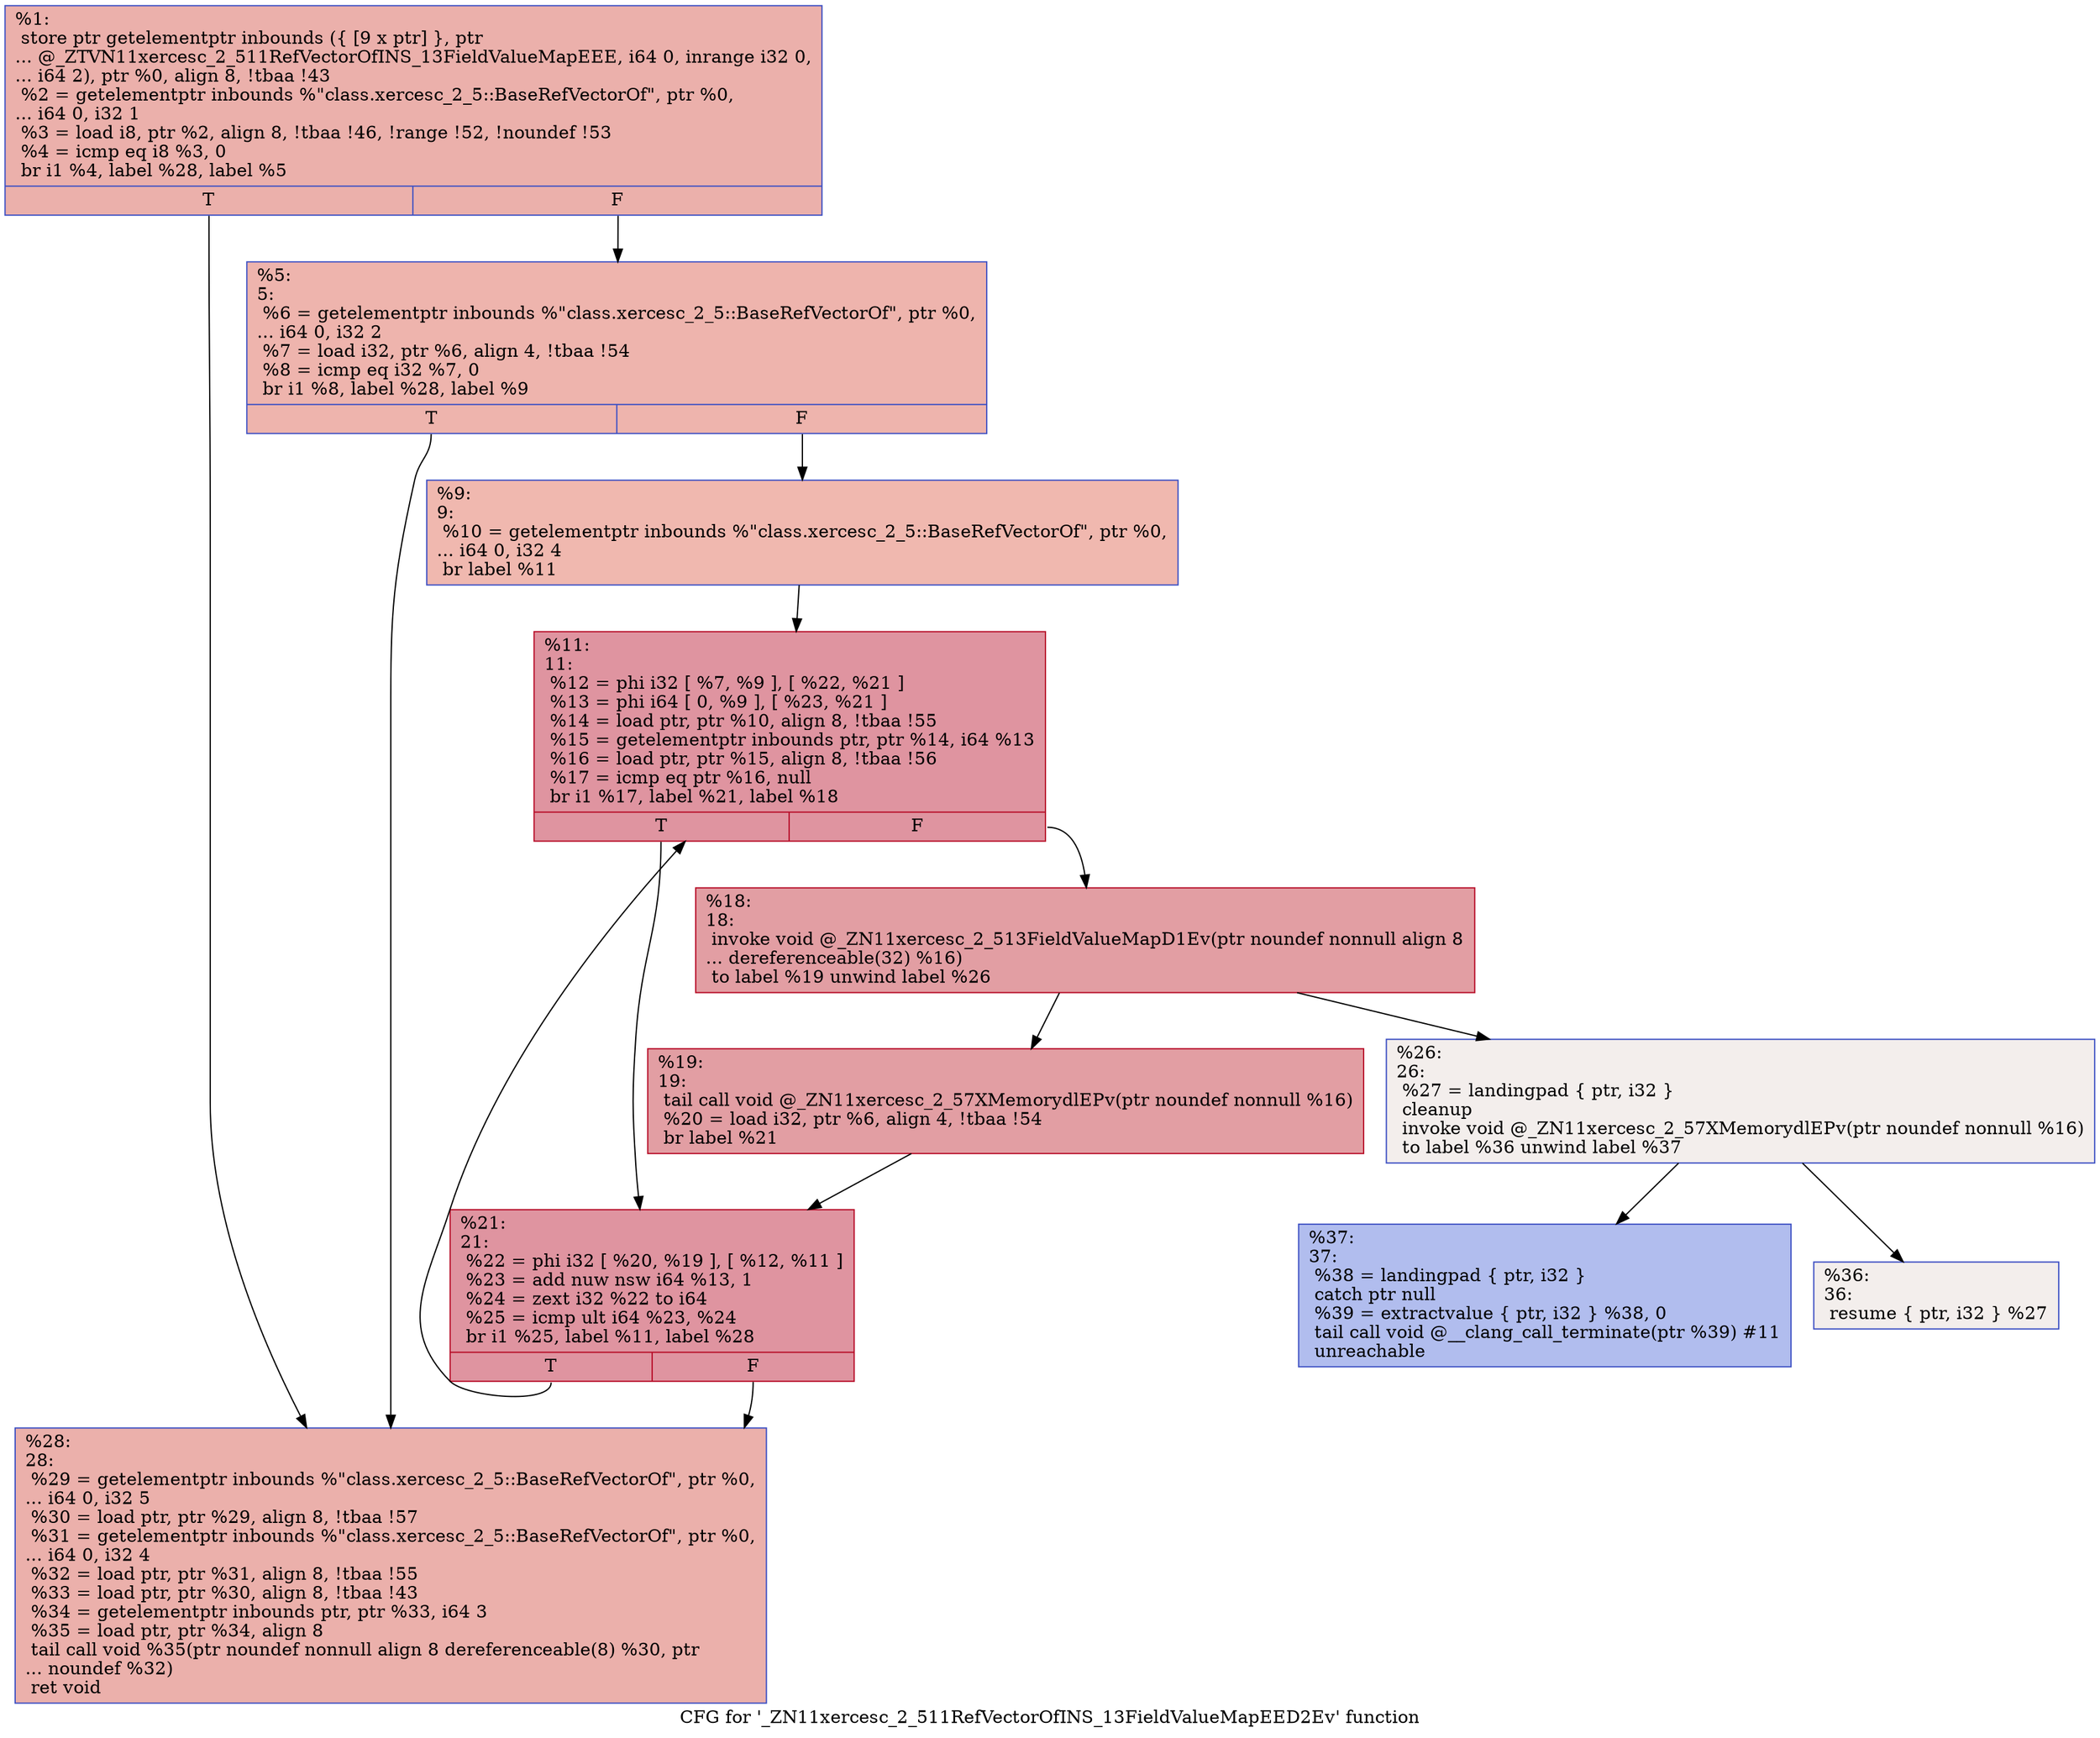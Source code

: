 digraph "CFG for '_ZN11xercesc_2_511RefVectorOfINS_13FieldValueMapEED2Ev' function" {
	label="CFG for '_ZN11xercesc_2_511RefVectorOfINS_13FieldValueMapEED2Ev' function";

	Node0x560876e27900 [shape=record,color="#3d50c3ff", style=filled, fillcolor="#d24b4070",label="{%1:\l  store ptr getelementptr inbounds (\{ [9 x ptr] \}, ptr\l... @_ZTVN11xercesc_2_511RefVectorOfINS_13FieldValueMapEEE, i64 0, inrange i32 0,\l... i64 2), ptr %0, align 8, !tbaa !43\l  %2 = getelementptr inbounds %\"class.xercesc_2_5::BaseRefVectorOf\", ptr %0,\l... i64 0, i32 1\l  %3 = load i8, ptr %2, align 8, !tbaa !46, !range !52, !noundef !53\l  %4 = icmp eq i8 %3, 0\l  br i1 %4, label %28, label %5\l|{<s0>T|<s1>F}}"];
	Node0x560876e27900:s0 -> Node0x560876e27b90;
	Node0x560876e27900:s1 -> Node0x560876e27be0;
	Node0x560876e27be0 [shape=record,color="#3d50c3ff", style=filled, fillcolor="#d8564670",label="{%5:\l5:                                                \l  %6 = getelementptr inbounds %\"class.xercesc_2_5::BaseRefVectorOf\", ptr %0,\l... i64 0, i32 2\l  %7 = load i32, ptr %6, align 4, !tbaa !54\l  %8 = icmp eq i32 %7, 0\l  br i1 %8, label %28, label %9\l|{<s0>T|<s1>F}}"];
	Node0x560876e27be0:s0 -> Node0x560876e27b90;
	Node0x560876e27be0:s1 -> Node0x560876e27b40;
	Node0x560876e27b40 [shape=record,color="#3d50c3ff", style=filled, fillcolor="#dc5d4a70",label="{%9:\l9:                                                \l  %10 = getelementptr inbounds %\"class.xercesc_2_5::BaseRefVectorOf\", ptr %0,\l... i64 0, i32 4\l  br label %11\l}"];
	Node0x560876e27b40 -> Node0x560876e280a0;
	Node0x560876e280a0 [shape=record,color="#b70d28ff", style=filled, fillcolor="#b70d2870",label="{%11:\l11:                                               \l  %12 = phi i32 [ %7, %9 ], [ %22, %21 ]\l  %13 = phi i64 [ 0, %9 ], [ %23, %21 ]\l  %14 = load ptr, ptr %10, align 8, !tbaa !55\l  %15 = getelementptr inbounds ptr, ptr %14, i64 %13\l  %16 = load ptr, ptr %15, align 8, !tbaa !56\l  %17 = icmp eq ptr %16, null\l  br i1 %17, label %21, label %18\l|{<s0>T|<s1>F}}"];
	Node0x560876e280a0:s0 -> Node0x560876e28160;
	Node0x560876e280a0:s1 -> Node0x560876de5d40;
	Node0x560876de5d40 [shape=record,color="#b70d28ff", style=filled, fillcolor="#be242e70",label="{%18:\l18:                                               \l  invoke void @_ZN11xercesc_2_513FieldValueMapD1Ev(ptr noundef nonnull align 8\l... dereferenceable(32) %16)\l          to label %19 unwind label %26\l}"];
	Node0x560876de5d40 -> Node0x560876de5eb0;
	Node0x560876de5d40 -> Node0x560876de5f00;
	Node0x560876de5eb0 [shape=record,color="#b70d28ff", style=filled, fillcolor="#be242e70",label="{%19:\l19:                                               \l  tail call void @_ZN11xercesc_2_57XMemorydlEPv(ptr noundef nonnull %16)\l  %20 = load i32, ptr %6, align 4, !tbaa !54\l  br label %21\l}"];
	Node0x560876de5eb0 -> Node0x560876e28160;
	Node0x560876e28160 [shape=record,color="#b70d28ff", style=filled, fillcolor="#b70d2870",label="{%21:\l21:                                               \l  %22 = phi i32 [ %20, %19 ], [ %12, %11 ]\l  %23 = add nuw nsw i64 %13, 1\l  %24 = zext i32 %22 to i64\l  %25 = icmp ult i64 %23, %24\l  br i1 %25, label %11, label %28\l|{<s0>T|<s1>F}}"];
	Node0x560876e28160:s0 -> Node0x560876e280a0;
	Node0x560876e28160:s1 -> Node0x560876e27b90;
	Node0x560876de5f00 [shape=record,color="#3d50c3ff", style=filled, fillcolor="#e3d9d370",label="{%26:\l26:                                               \l  %27 = landingpad \{ ptr, i32 \}\l          cleanup\l  invoke void @_ZN11xercesc_2_57XMemorydlEPv(ptr noundef nonnull %16)\l          to label %36 unwind label %37\l}"];
	Node0x560876de5f00 -> Node0x560876de65a0;
	Node0x560876de5f00 -> Node0x560876de65f0;
	Node0x560876e27b90 [shape=record,color="#3d50c3ff", style=filled, fillcolor="#d24b4070",label="{%28:\l28:                                               \l  %29 = getelementptr inbounds %\"class.xercesc_2_5::BaseRefVectorOf\", ptr %0,\l... i64 0, i32 5\l  %30 = load ptr, ptr %29, align 8, !tbaa !57\l  %31 = getelementptr inbounds %\"class.xercesc_2_5::BaseRefVectorOf\", ptr %0,\l... i64 0, i32 4\l  %32 = load ptr, ptr %31, align 8, !tbaa !55\l  %33 = load ptr, ptr %30, align 8, !tbaa !43\l  %34 = getelementptr inbounds ptr, ptr %33, i64 3\l  %35 = load ptr, ptr %34, align 8\l  tail call void %35(ptr noundef nonnull align 8 dereferenceable(8) %30, ptr\l... noundef %32)\l  ret void\l}"];
	Node0x560876de65a0 [shape=record,color="#3d50c3ff", style=filled, fillcolor="#e3d9d370",label="{%36:\l36:                                               \l  resume \{ ptr, i32 \} %27\l}"];
	Node0x560876de65f0 [shape=record,color="#3d50c3ff", style=filled, fillcolor="#4f69d970",label="{%37:\l37:                                               \l  %38 = landingpad \{ ptr, i32 \}\l          catch ptr null\l  %39 = extractvalue \{ ptr, i32 \} %38, 0\l  tail call void @__clang_call_terminate(ptr %39) #11\l  unreachable\l}"];
}
